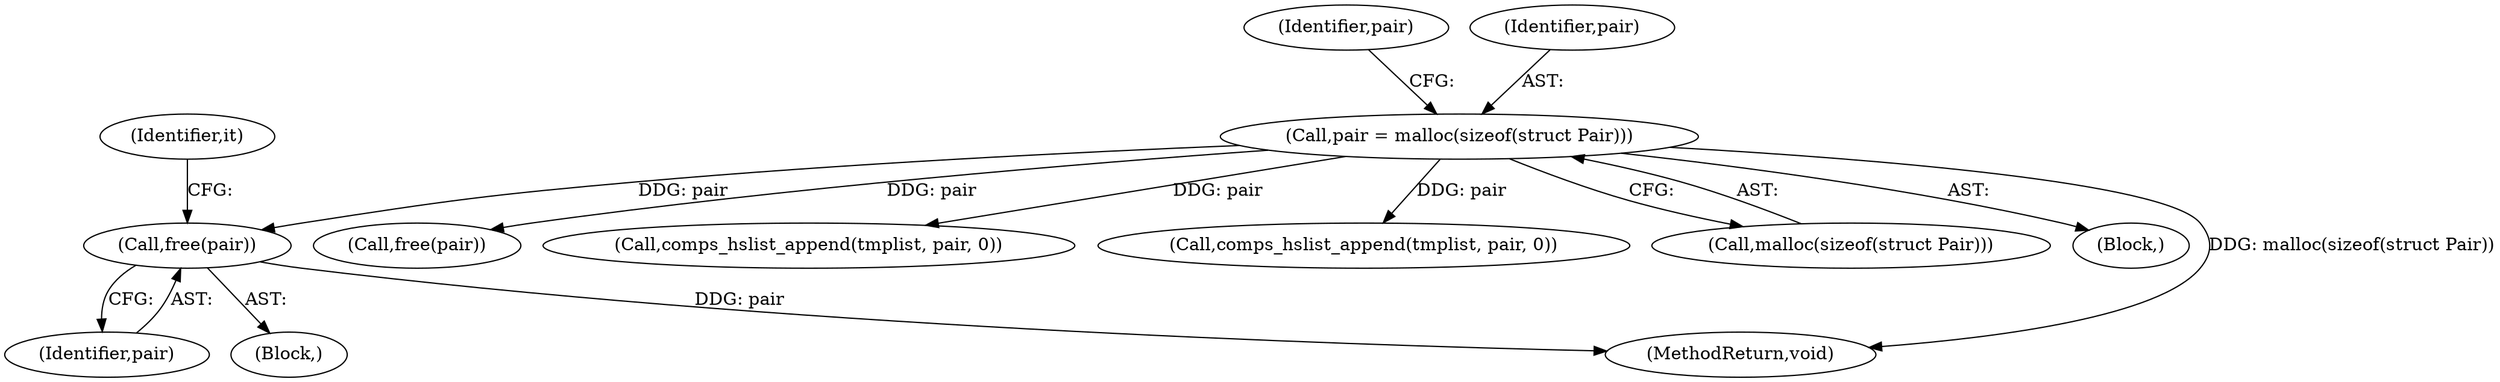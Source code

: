 digraph "0_libcomps_e3a5d056633677959ad924a51758876d415e7046@API" {
"1000387" [label="(Call,free(pair))"];
"1000191" [label="(Call,pair = malloc(sizeof(struct Pair)))"];
"1000387" [label="(Call,free(pair))"];
"1000382" [label="(Block,)"];
"1000388" [label="(Identifier,pair)"];
"1000198" [label="(Identifier,pair)"];
"1000412" [label="(Call,free(pair))"];
"1000191" [label="(Call,pair = malloc(sizeof(struct Pair)))"];
"1000402" [label="(Call,comps_hslist_append(tmplist, pair, 0))"];
"1000423" [label="(MethodReturn,void)"];
"1000377" [label="(Call,comps_hslist_append(tmplist, pair, 0))"];
"1000192" [label="(Identifier,pair)"];
"1000186" [label="(Identifier,it)"];
"1000193" [label="(Call,malloc(sizeof(struct Pair)))"];
"1000190" [label="(Block,)"];
"1000387" -> "1000382"  [label="AST: "];
"1000387" -> "1000388"  [label="CFG: "];
"1000388" -> "1000387"  [label="AST: "];
"1000186" -> "1000387"  [label="CFG: "];
"1000387" -> "1000423"  [label="DDG: pair"];
"1000191" -> "1000387"  [label="DDG: pair"];
"1000191" -> "1000190"  [label="AST: "];
"1000191" -> "1000193"  [label="CFG: "];
"1000192" -> "1000191"  [label="AST: "];
"1000193" -> "1000191"  [label="AST: "];
"1000198" -> "1000191"  [label="CFG: "];
"1000191" -> "1000423"  [label="DDG: malloc(sizeof(struct Pair))"];
"1000191" -> "1000377"  [label="DDG: pair"];
"1000191" -> "1000402"  [label="DDG: pair"];
"1000191" -> "1000412"  [label="DDG: pair"];
}
